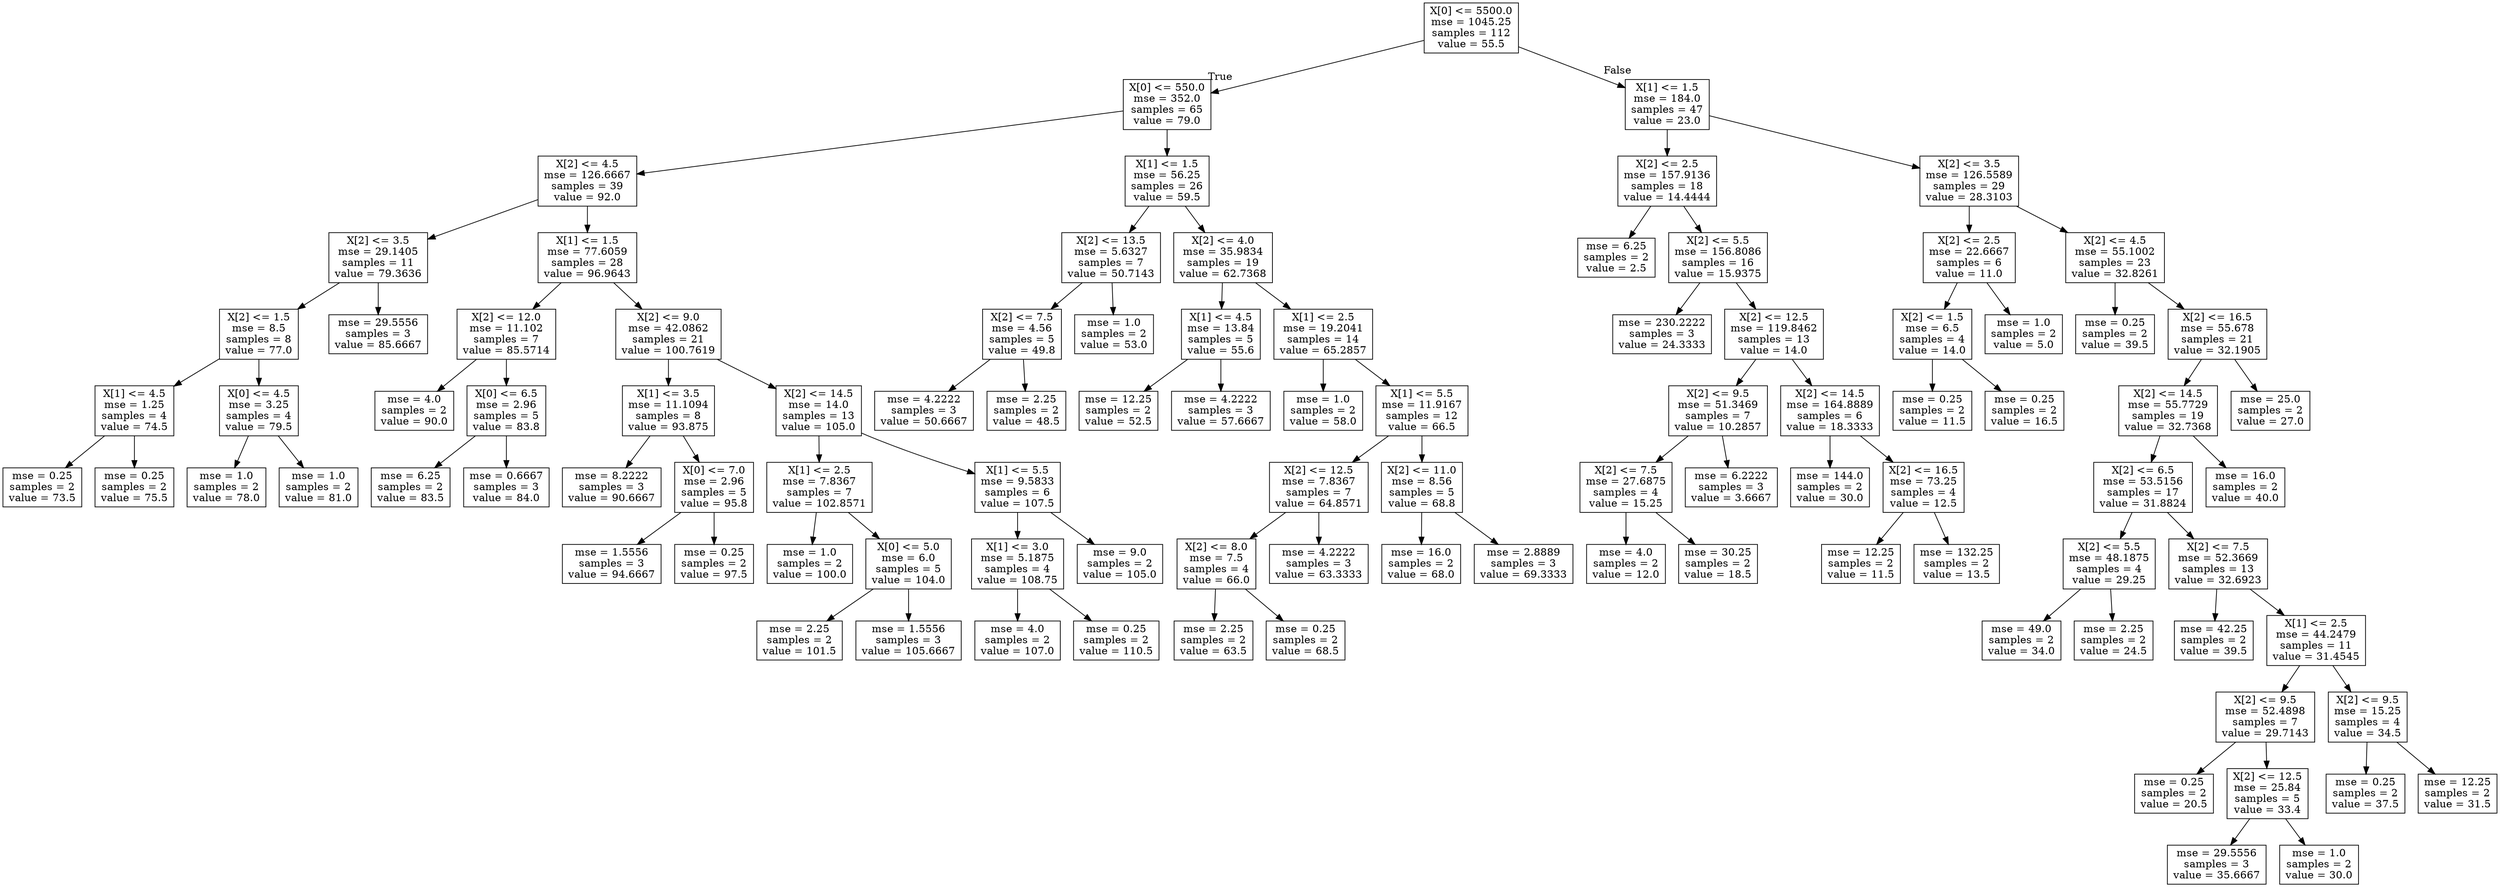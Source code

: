 digraph Tree {
node [shape=box] ;
0 [label="X[0] <= 5500.0\nmse = 1045.25\nsamples = 112\nvalue = 55.5"] ;
1 [label="X[0] <= 550.0\nmse = 352.0\nsamples = 65\nvalue = 79.0"] ;
0 -> 1 [labeldistance=2.5, labelangle=45, headlabel="True"] ;
2 [label="X[2] <= 4.5\nmse = 126.6667\nsamples = 39\nvalue = 92.0"] ;
1 -> 2 ;
3 [label="X[2] <= 3.5\nmse = 29.1405\nsamples = 11\nvalue = 79.3636"] ;
2 -> 3 ;
4 [label="X[2] <= 1.5\nmse = 8.5\nsamples = 8\nvalue = 77.0"] ;
3 -> 4 ;
5 [label="X[1] <= 4.5\nmse = 1.25\nsamples = 4\nvalue = 74.5"] ;
4 -> 5 ;
6 [label="mse = 0.25\nsamples = 2\nvalue = 73.5"] ;
5 -> 6 ;
7 [label="mse = 0.25\nsamples = 2\nvalue = 75.5"] ;
5 -> 7 ;
8 [label="X[0] <= 4.5\nmse = 3.25\nsamples = 4\nvalue = 79.5"] ;
4 -> 8 ;
9 [label="mse = 1.0\nsamples = 2\nvalue = 78.0"] ;
8 -> 9 ;
10 [label="mse = 1.0\nsamples = 2\nvalue = 81.0"] ;
8 -> 10 ;
11 [label="mse = 29.5556\nsamples = 3\nvalue = 85.6667"] ;
3 -> 11 ;
12 [label="X[1] <= 1.5\nmse = 77.6059\nsamples = 28\nvalue = 96.9643"] ;
2 -> 12 ;
13 [label="X[2] <= 12.0\nmse = 11.102\nsamples = 7\nvalue = 85.5714"] ;
12 -> 13 ;
14 [label="mse = 4.0\nsamples = 2\nvalue = 90.0"] ;
13 -> 14 ;
15 [label="X[0] <= 6.5\nmse = 2.96\nsamples = 5\nvalue = 83.8"] ;
13 -> 15 ;
16 [label="mse = 6.25\nsamples = 2\nvalue = 83.5"] ;
15 -> 16 ;
17 [label="mse = 0.6667\nsamples = 3\nvalue = 84.0"] ;
15 -> 17 ;
18 [label="X[2] <= 9.0\nmse = 42.0862\nsamples = 21\nvalue = 100.7619"] ;
12 -> 18 ;
19 [label="X[1] <= 3.5\nmse = 11.1094\nsamples = 8\nvalue = 93.875"] ;
18 -> 19 ;
20 [label="mse = 8.2222\nsamples = 3\nvalue = 90.6667"] ;
19 -> 20 ;
21 [label="X[0] <= 7.0\nmse = 2.96\nsamples = 5\nvalue = 95.8"] ;
19 -> 21 ;
22 [label="mse = 1.5556\nsamples = 3\nvalue = 94.6667"] ;
21 -> 22 ;
23 [label="mse = 0.25\nsamples = 2\nvalue = 97.5"] ;
21 -> 23 ;
24 [label="X[2] <= 14.5\nmse = 14.0\nsamples = 13\nvalue = 105.0"] ;
18 -> 24 ;
25 [label="X[1] <= 2.5\nmse = 7.8367\nsamples = 7\nvalue = 102.8571"] ;
24 -> 25 ;
26 [label="mse = 1.0\nsamples = 2\nvalue = 100.0"] ;
25 -> 26 ;
27 [label="X[0] <= 5.0\nmse = 6.0\nsamples = 5\nvalue = 104.0"] ;
25 -> 27 ;
28 [label="mse = 2.25\nsamples = 2\nvalue = 101.5"] ;
27 -> 28 ;
29 [label="mse = 1.5556\nsamples = 3\nvalue = 105.6667"] ;
27 -> 29 ;
30 [label="X[1] <= 5.5\nmse = 9.5833\nsamples = 6\nvalue = 107.5"] ;
24 -> 30 ;
31 [label="X[1] <= 3.0\nmse = 5.1875\nsamples = 4\nvalue = 108.75"] ;
30 -> 31 ;
32 [label="mse = 4.0\nsamples = 2\nvalue = 107.0"] ;
31 -> 32 ;
33 [label="mse = 0.25\nsamples = 2\nvalue = 110.5"] ;
31 -> 33 ;
34 [label="mse = 9.0\nsamples = 2\nvalue = 105.0"] ;
30 -> 34 ;
35 [label="X[1] <= 1.5\nmse = 56.25\nsamples = 26\nvalue = 59.5"] ;
1 -> 35 ;
36 [label="X[2] <= 13.5\nmse = 5.6327\nsamples = 7\nvalue = 50.7143"] ;
35 -> 36 ;
37 [label="X[2] <= 7.5\nmse = 4.56\nsamples = 5\nvalue = 49.8"] ;
36 -> 37 ;
38 [label="mse = 4.2222\nsamples = 3\nvalue = 50.6667"] ;
37 -> 38 ;
39 [label="mse = 2.25\nsamples = 2\nvalue = 48.5"] ;
37 -> 39 ;
40 [label="mse = 1.0\nsamples = 2\nvalue = 53.0"] ;
36 -> 40 ;
41 [label="X[2] <= 4.0\nmse = 35.9834\nsamples = 19\nvalue = 62.7368"] ;
35 -> 41 ;
42 [label="X[1] <= 4.5\nmse = 13.84\nsamples = 5\nvalue = 55.6"] ;
41 -> 42 ;
43 [label="mse = 12.25\nsamples = 2\nvalue = 52.5"] ;
42 -> 43 ;
44 [label="mse = 4.2222\nsamples = 3\nvalue = 57.6667"] ;
42 -> 44 ;
45 [label="X[1] <= 2.5\nmse = 19.2041\nsamples = 14\nvalue = 65.2857"] ;
41 -> 45 ;
46 [label="mse = 1.0\nsamples = 2\nvalue = 58.0"] ;
45 -> 46 ;
47 [label="X[1] <= 5.5\nmse = 11.9167\nsamples = 12\nvalue = 66.5"] ;
45 -> 47 ;
48 [label="X[2] <= 12.5\nmse = 7.8367\nsamples = 7\nvalue = 64.8571"] ;
47 -> 48 ;
49 [label="X[2] <= 8.0\nmse = 7.5\nsamples = 4\nvalue = 66.0"] ;
48 -> 49 ;
50 [label="mse = 2.25\nsamples = 2\nvalue = 63.5"] ;
49 -> 50 ;
51 [label="mse = 0.25\nsamples = 2\nvalue = 68.5"] ;
49 -> 51 ;
52 [label="mse = 4.2222\nsamples = 3\nvalue = 63.3333"] ;
48 -> 52 ;
53 [label="X[2] <= 11.0\nmse = 8.56\nsamples = 5\nvalue = 68.8"] ;
47 -> 53 ;
54 [label="mse = 16.0\nsamples = 2\nvalue = 68.0"] ;
53 -> 54 ;
55 [label="mse = 2.8889\nsamples = 3\nvalue = 69.3333"] ;
53 -> 55 ;
56 [label="X[1] <= 1.5\nmse = 184.0\nsamples = 47\nvalue = 23.0"] ;
0 -> 56 [labeldistance=2.5, labelangle=-45, headlabel="False"] ;
57 [label="X[2] <= 2.5\nmse = 157.9136\nsamples = 18\nvalue = 14.4444"] ;
56 -> 57 ;
58 [label="mse = 6.25\nsamples = 2\nvalue = 2.5"] ;
57 -> 58 ;
59 [label="X[2] <= 5.5\nmse = 156.8086\nsamples = 16\nvalue = 15.9375"] ;
57 -> 59 ;
60 [label="mse = 230.2222\nsamples = 3\nvalue = 24.3333"] ;
59 -> 60 ;
61 [label="X[2] <= 12.5\nmse = 119.8462\nsamples = 13\nvalue = 14.0"] ;
59 -> 61 ;
62 [label="X[2] <= 9.5\nmse = 51.3469\nsamples = 7\nvalue = 10.2857"] ;
61 -> 62 ;
63 [label="X[2] <= 7.5\nmse = 27.6875\nsamples = 4\nvalue = 15.25"] ;
62 -> 63 ;
64 [label="mse = 4.0\nsamples = 2\nvalue = 12.0"] ;
63 -> 64 ;
65 [label="mse = 30.25\nsamples = 2\nvalue = 18.5"] ;
63 -> 65 ;
66 [label="mse = 6.2222\nsamples = 3\nvalue = 3.6667"] ;
62 -> 66 ;
67 [label="X[2] <= 14.5\nmse = 164.8889\nsamples = 6\nvalue = 18.3333"] ;
61 -> 67 ;
68 [label="mse = 144.0\nsamples = 2\nvalue = 30.0"] ;
67 -> 68 ;
69 [label="X[2] <= 16.5\nmse = 73.25\nsamples = 4\nvalue = 12.5"] ;
67 -> 69 ;
70 [label="mse = 12.25\nsamples = 2\nvalue = 11.5"] ;
69 -> 70 ;
71 [label="mse = 132.25\nsamples = 2\nvalue = 13.5"] ;
69 -> 71 ;
72 [label="X[2] <= 3.5\nmse = 126.5589\nsamples = 29\nvalue = 28.3103"] ;
56 -> 72 ;
73 [label="X[2] <= 2.5\nmse = 22.6667\nsamples = 6\nvalue = 11.0"] ;
72 -> 73 ;
74 [label="X[2] <= 1.5\nmse = 6.5\nsamples = 4\nvalue = 14.0"] ;
73 -> 74 ;
75 [label="mse = 0.25\nsamples = 2\nvalue = 11.5"] ;
74 -> 75 ;
76 [label="mse = 0.25\nsamples = 2\nvalue = 16.5"] ;
74 -> 76 ;
77 [label="mse = 1.0\nsamples = 2\nvalue = 5.0"] ;
73 -> 77 ;
78 [label="X[2] <= 4.5\nmse = 55.1002\nsamples = 23\nvalue = 32.8261"] ;
72 -> 78 ;
79 [label="mse = 0.25\nsamples = 2\nvalue = 39.5"] ;
78 -> 79 ;
80 [label="X[2] <= 16.5\nmse = 55.678\nsamples = 21\nvalue = 32.1905"] ;
78 -> 80 ;
81 [label="X[2] <= 14.5\nmse = 55.7729\nsamples = 19\nvalue = 32.7368"] ;
80 -> 81 ;
82 [label="X[2] <= 6.5\nmse = 53.5156\nsamples = 17\nvalue = 31.8824"] ;
81 -> 82 ;
83 [label="X[2] <= 5.5\nmse = 48.1875\nsamples = 4\nvalue = 29.25"] ;
82 -> 83 ;
84 [label="mse = 49.0\nsamples = 2\nvalue = 34.0"] ;
83 -> 84 ;
85 [label="mse = 2.25\nsamples = 2\nvalue = 24.5"] ;
83 -> 85 ;
86 [label="X[2] <= 7.5\nmse = 52.3669\nsamples = 13\nvalue = 32.6923"] ;
82 -> 86 ;
87 [label="mse = 42.25\nsamples = 2\nvalue = 39.5"] ;
86 -> 87 ;
88 [label="X[1] <= 2.5\nmse = 44.2479\nsamples = 11\nvalue = 31.4545"] ;
86 -> 88 ;
89 [label="X[2] <= 9.5\nmse = 52.4898\nsamples = 7\nvalue = 29.7143"] ;
88 -> 89 ;
90 [label="mse = 0.25\nsamples = 2\nvalue = 20.5"] ;
89 -> 90 ;
91 [label="X[2] <= 12.5\nmse = 25.84\nsamples = 5\nvalue = 33.4"] ;
89 -> 91 ;
92 [label="mse = 29.5556\nsamples = 3\nvalue = 35.6667"] ;
91 -> 92 ;
93 [label="mse = 1.0\nsamples = 2\nvalue = 30.0"] ;
91 -> 93 ;
94 [label="X[2] <= 9.5\nmse = 15.25\nsamples = 4\nvalue = 34.5"] ;
88 -> 94 ;
95 [label="mse = 0.25\nsamples = 2\nvalue = 37.5"] ;
94 -> 95 ;
96 [label="mse = 12.25\nsamples = 2\nvalue = 31.5"] ;
94 -> 96 ;
97 [label="mse = 16.0\nsamples = 2\nvalue = 40.0"] ;
81 -> 97 ;
98 [label="mse = 25.0\nsamples = 2\nvalue = 27.0"] ;
80 -> 98 ;
}